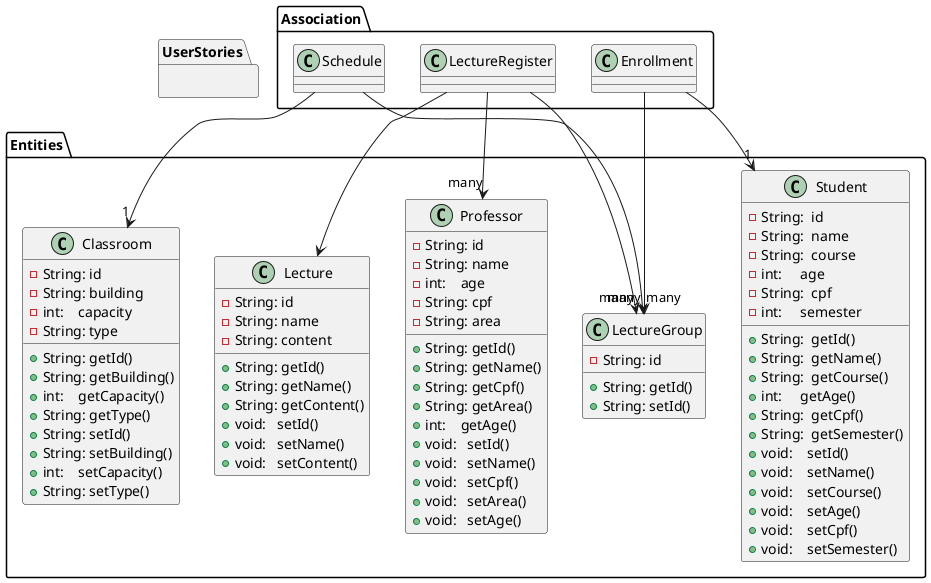 @startuml alocacao-recurso

package Entities{ 

class Student{
 - String:  id
 - String:  name
 - String:  course
 - int:     age
 - String:  cpf
 - int:     semester
 + String:  getId()
 + String:  getName()
 + String:  getCourse()
 + int:     getAge()
 + String:  getCpf()
 + String:  getSemester()
 + void:    setId()
 + void:    setName()
 + void:    setCourse()
 + void:    setAge()
 + void:    setCpf()
 + void:    setSemester()
}
class Professor{
 - String: id
 - String: name
 - int:    age
 - String: cpf
 - String: area
 + String: getId()
 + String: getName()
 + String: getCpf() 
 + String: getArea()
 + int:    getAge()
 + void:   setId()
 + void:   setName()
 + void:   setCpf() 
 + void:   setArea()
 + void:   setAge()

}
class Lecture{
 - String: id
 - String: name 
 - String: content
 + String: getId()
 + String: getName() 
 + String: getContent() 
 + void:   setId()
 + void:   setName() 
 + void:   setContent()   
}
class Classroom{
 - String: id
 - String: building 
 - int:    capacity 
 - String: type  
 + String: getId()
 + String: getBuilding() 
 + int:    getCapacity()
 + String: getType()  
 + String: setId()
 + String: setBuilding() 
 + int:    setCapacity() 
 + String: setType()  

}
class LectureGroup{
 - String: id  
 + String: getId() 
 + String: setId()
}
}

package Association{

class Enrollment{

}

class LectureRegister{

}

class Schedule{

}

}

package UserStories{

}

LectureRegister --> "many" Professor
LectureRegister --> Lecture 
LectureRegister --> "many" LectureGroup 

Enrollment --> "many" LectureGroup
Enrollment --> "1" Student

Schedule --> "many" LectureGroup
Schedule --> "1" Classroom

@enduml